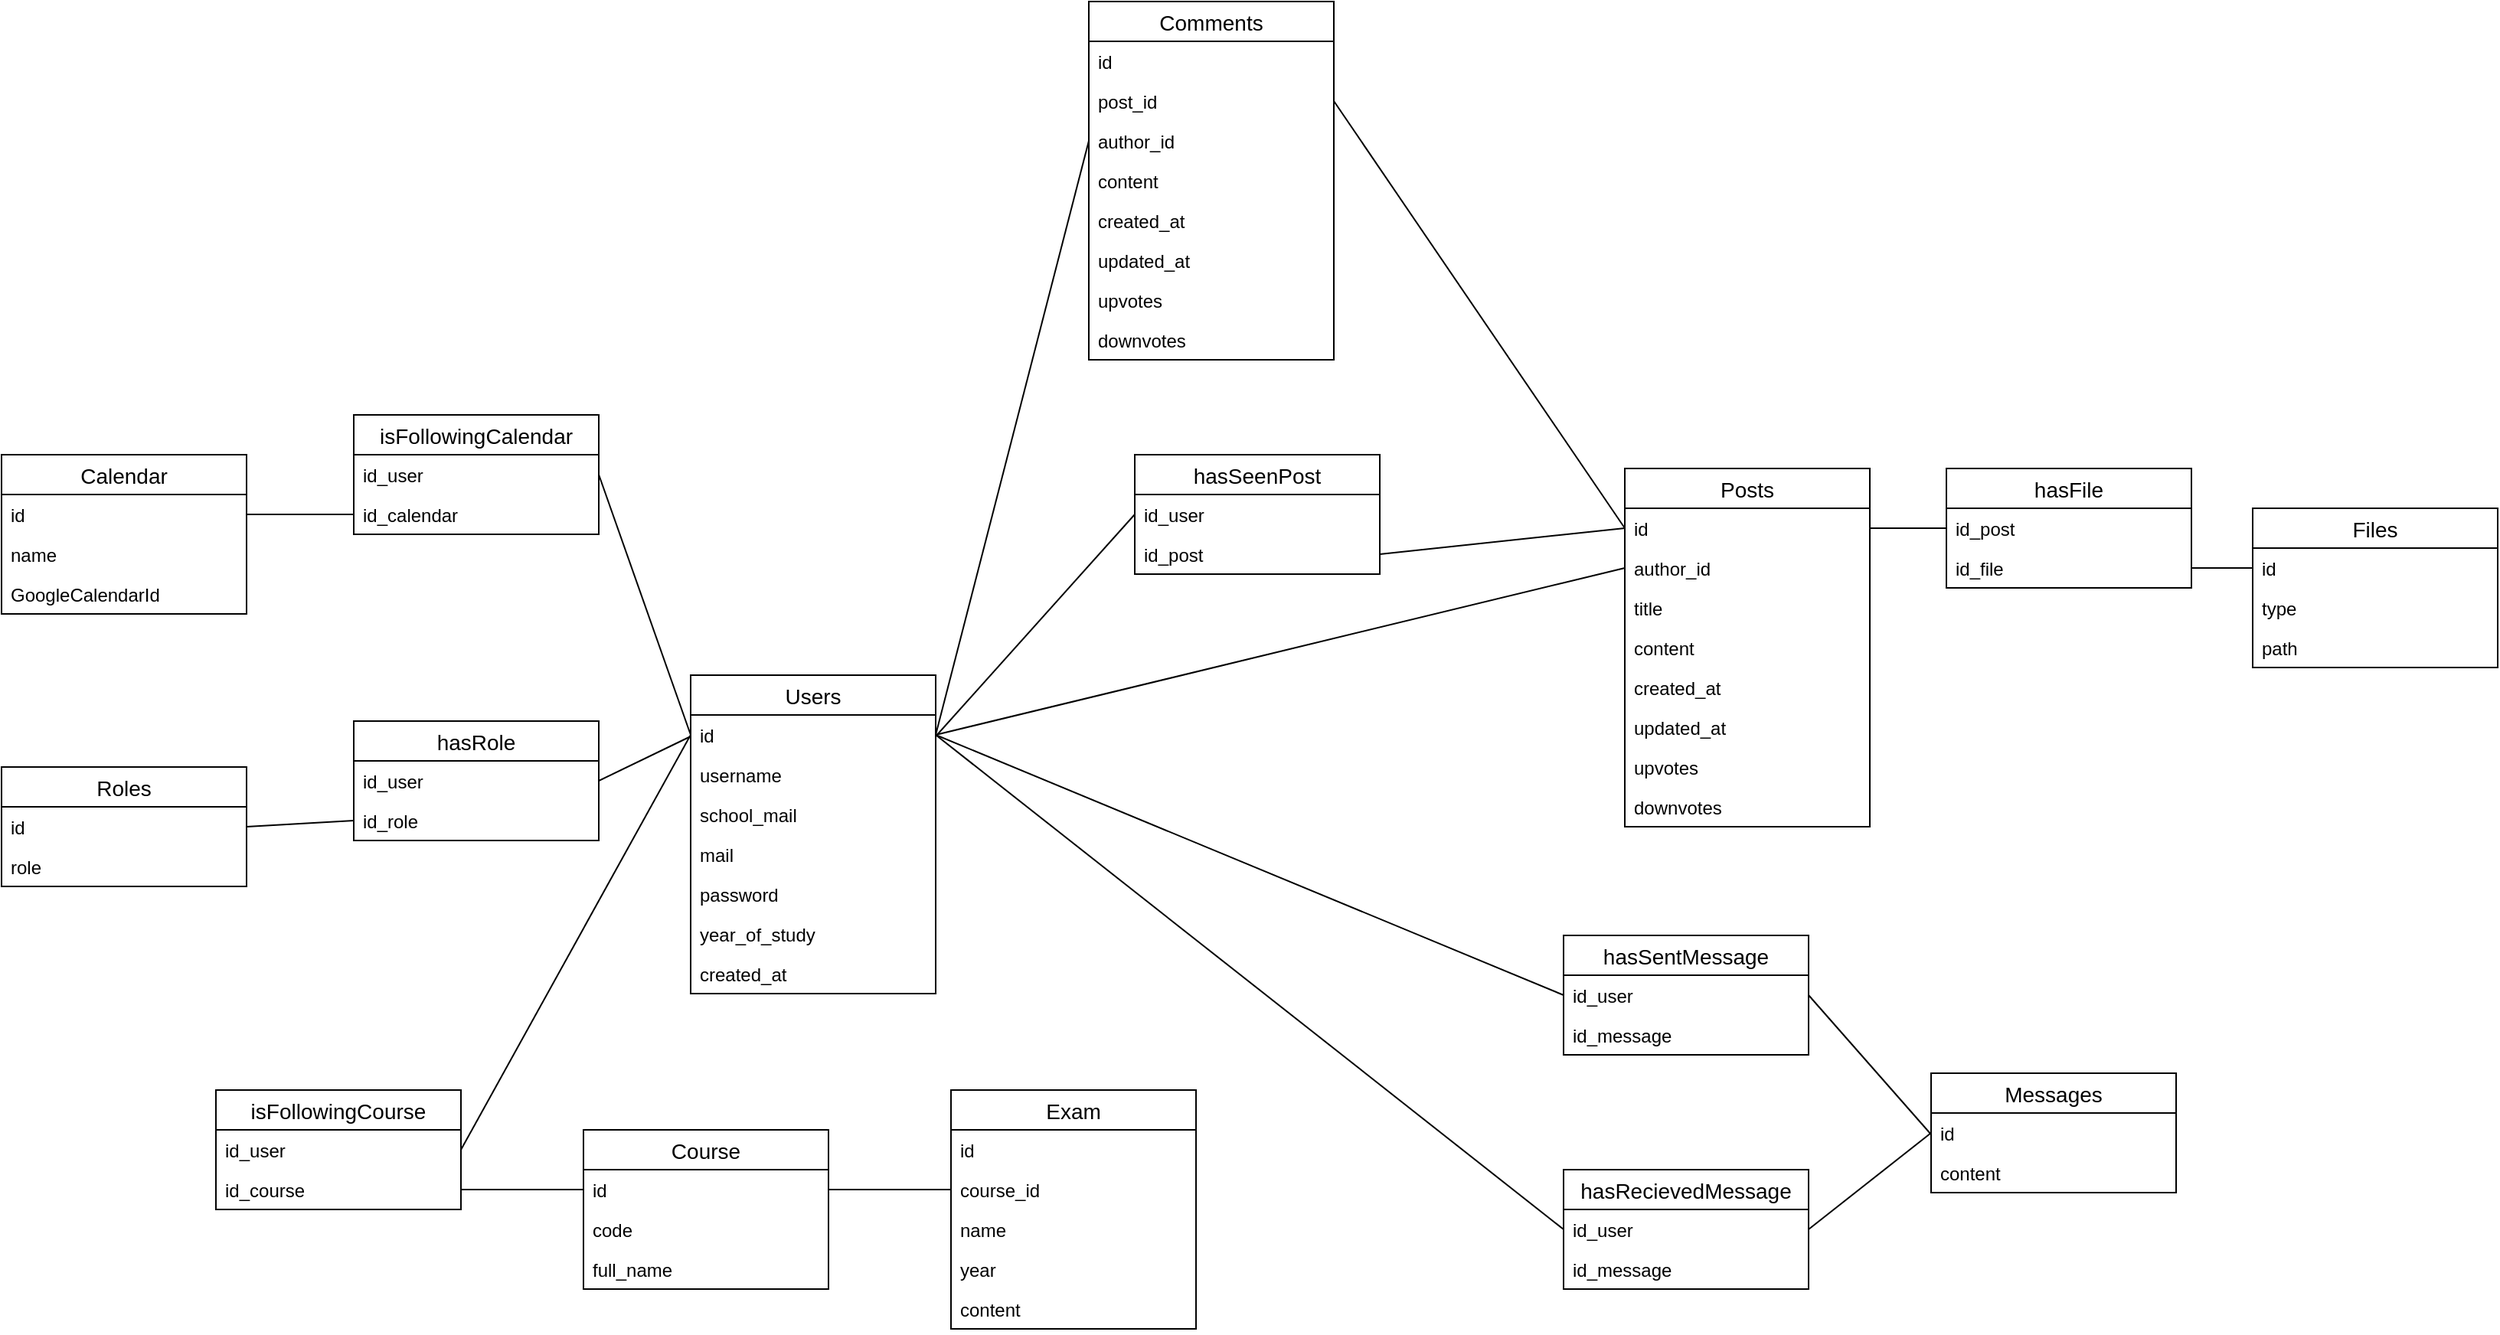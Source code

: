 <mxfile version="12.1.7" type="device" pages="1"><diagram id="4yTbLP6t9a6h_DhzCa4y" name="db_scheme"><mxGraphModel dx="2506" dy="2062" grid="1" gridSize="10" guides="1" tooltips="1" connect="1" arrows="1" fold="1" page="1" pageScale="1" pageWidth="850" pageHeight="1100" math="0" shadow="0"><root><mxCell id="0"/><mxCell id="1" parent="0"/><mxCell id="abIItij-NzjFrloqFSws-5" value="Users" style="swimlane;fontStyle=0;childLayout=stackLayout;horizontal=1;startSize=26;horizontalStack=0;resizeParent=1;resizeParentMax=0;resizeLast=0;collapsible=1;marginBottom=0;align=center;fontSize=14;" parent="1" vertex="1"><mxGeometry x="340" y="240" width="160" height="208" as="geometry"/></mxCell><mxCell id="abIItij-NzjFrloqFSws-6" value="id&#10;" style="text;strokeColor=none;fillColor=none;spacingLeft=4;spacingRight=4;overflow=hidden;rotatable=0;points=[[0,0.5],[1,0.5]];portConstraint=eastwest;fontSize=12;" parent="abIItij-NzjFrloqFSws-5" vertex="1"><mxGeometry y="26" width="160" height="26" as="geometry"/></mxCell><mxCell id="abIItij-NzjFrloqFSws-7" value="username" style="text;strokeColor=none;fillColor=none;spacingLeft=4;spacingRight=4;overflow=hidden;rotatable=0;points=[[0,0.5],[1,0.5]];portConstraint=eastwest;fontSize=12;" parent="abIItij-NzjFrloqFSws-5" vertex="1"><mxGeometry y="52" width="160" height="26" as="geometry"/></mxCell><mxCell id="abIItij-NzjFrloqFSws-8" value="school_mail" style="text;strokeColor=none;fillColor=none;spacingLeft=4;spacingRight=4;overflow=hidden;rotatable=0;points=[[0,0.5],[1,0.5]];portConstraint=eastwest;fontSize=12;" parent="abIItij-NzjFrloqFSws-5" vertex="1"><mxGeometry y="78" width="160" height="26" as="geometry"/></mxCell><mxCell id="abIItij-NzjFrloqFSws-9" value="mail" style="text;strokeColor=none;fillColor=none;spacingLeft=4;spacingRight=4;overflow=hidden;rotatable=0;points=[[0,0.5],[1,0.5]];portConstraint=eastwest;fontSize=12;" parent="abIItij-NzjFrloqFSws-5" vertex="1"><mxGeometry y="104" width="160" height="26" as="geometry"/></mxCell><mxCell id="abIItij-NzjFrloqFSws-10" value="password" style="text;strokeColor=none;fillColor=none;spacingLeft=4;spacingRight=4;overflow=hidden;rotatable=0;points=[[0,0.5],[1,0.5]];portConstraint=eastwest;fontSize=12;" parent="abIItij-NzjFrloqFSws-5" vertex="1"><mxGeometry y="130" width="160" height="26" as="geometry"/></mxCell><mxCell id="abIItij-NzjFrloqFSws-11" value="year_of_study" style="text;strokeColor=none;fillColor=none;spacingLeft=4;spacingRight=4;overflow=hidden;rotatable=0;points=[[0,0.5],[1,0.5]];portConstraint=eastwest;fontSize=12;" parent="abIItij-NzjFrloqFSws-5" vertex="1"><mxGeometry y="156" width="160" height="26" as="geometry"/></mxCell><mxCell id="abIItij-NzjFrloqFSws-12" value="created_at" style="text;strokeColor=none;fillColor=none;spacingLeft=4;spacingRight=4;overflow=hidden;rotatable=0;points=[[0,0.5],[1,0.5]];portConstraint=eastwest;fontSize=12;" parent="abIItij-NzjFrloqFSws-5" vertex="1"><mxGeometry y="182" width="160" height="26" as="geometry"/></mxCell><mxCell id="abIItij-NzjFrloqFSws-55" style="rounded=0;orthogonalLoop=1;jettySize=auto;html=1;exitX=1;exitY=0.5;exitDx=0;exitDy=0;entryX=0;entryY=0.5;entryDx=0;entryDy=0;endArrow=none;endFill=0;" parent="1" source="abIItij-NzjFrloqFSws-6" target="abIItij-NzjFrloqFSws-16" edge="1"><mxGeometry relative="1" as="geometry"/></mxCell><mxCell id="abIItij-NzjFrloqFSws-63" style="rounded=0;orthogonalLoop=1;jettySize=auto;html=1;exitX=1;exitY=0.5;exitDx=0;exitDy=0;entryX=0;entryY=0.5;entryDx=0;entryDy=0;endArrow=none;endFill=0;" parent="1" source="abIItij-NzjFrloqFSws-60" target="abIItij-NzjFrloqFSws-15" edge="1"><mxGeometry relative="1" as="geometry"/></mxCell><mxCell id="abIItij-NzjFrloqFSws-68" style="rounded=0;orthogonalLoop=1;jettySize=auto;html=1;exitX=1;exitY=0.5;exitDx=0;exitDy=0;entryX=0;entryY=0.5;entryDx=0;entryDy=0;endArrow=none;endFill=0;" parent="1" source="abIItij-NzjFrloqFSws-15" target="abIItij-NzjFrloqFSws-64" edge="1"><mxGeometry relative="1" as="geometry"/></mxCell><mxCell id="abIItij-NzjFrloqFSws-88" style="rounded=0;orthogonalLoop=1;jettySize=auto;html=1;exitX=1;exitY=0.5;exitDx=0;exitDy=0;entryX=0;entryY=0.5;entryDx=0;entryDy=0;endArrow=none;endFill=0;" parent="1" source="abIItij-NzjFrloqFSws-6" target="abIItij-NzjFrloqFSws-84" edge="1"><mxGeometry relative="1" as="geometry"/></mxCell><mxCell id="abIItij-NzjFrloqFSws-89" style="rounded=0;orthogonalLoop=1;jettySize=auto;html=1;exitX=1;exitY=0.5;exitDx=0;exitDy=0;entryX=0;entryY=0.5;entryDx=0;entryDy=0;endArrow=none;endFill=0;" parent="1" source="abIItij-NzjFrloqFSws-6" target="abIItij-NzjFrloqFSws-26" edge="1"><mxGeometry relative="1" as="geometry"/></mxCell><mxCell id="abIItij-NzjFrloqFSws-94" style="rounded=0;orthogonalLoop=1;jettySize=auto;html=1;exitX=1;exitY=0.5;exitDx=0;exitDy=0;entryX=0;entryY=0.5;entryDx=0;entryDy=0;endArrow=none;endFill=0;" parent="1" source="abIItij-NzjFrloqFSws-6" target="abIItij-NzjFrloqFSws-91" edge="1"><mxGeometry relative="1" as="geometry"/></mxCell><mxCell id="abIItij-NzjFrloqFSws-95" style="rounded=0;orthogonalLoop=1;jettySize=auto;html=1;exitX=1;exitY=0.5;exitDx=0;exitDy=0;entryX=0;entryY=0.5;entryDx=0;entryDy=0;endArrow=none;endFill=0;" parent="1" source="abIItij-NzjFrloqFSws-25" target="abIItij-NzjFrloqFSws-15" edge="1"><mxGeometry relative="1" as="geometry"/></mxCell><mxCell id="abIItij-NzjFrloqFSws-83" value="hasSentMessage" style="swimlane;fontStyle=0;childLayout=stackLayout;horizontal=1;startSize=26;horizontalStack=0;resizeParent=1;resizeParentMax=0;resizeLast=0;collapsible=1;marginBottom=0;align=center;fontSize=14;" parent="1" vertex="1"><mxGeometry x="910" y="410" width="160" height="78" as="geometry"/></mxCell><mxCell id="abIItij-NzjFrloqFSws-84" value="id_user" style="text;strokeColor=none;fillColor=none;spacingLeft=4;spacingRight=4;overflow=hidden;rotatable=0;points=[[0,0.5],[1,0.5]];portConstraint=eastwest;fontSize=12;" parent="abIItij-NzjFrloqFSws-83" vertex="1"><mxGeometry y="26" width="160" height="26" as="geometry"/></mxCell><mxCell id="abIItij-NzjFrloqFSws-85" value="id_message" style="text;strokeColor=none;fillColor=none;spacingLeft=4;spacingRight=4;overflow=hidden;rotatable=0;points=[[0,0.5],[1,0.5]];portConstraint=eastwest;fontSize=12;" parent="abIItij-NzjFrloqFSws-83" vertex="1"><mxGeometry y="52" width="160" height="26" as="geometry"/></mxCell><mxCell id="abIItij-NzjFrloqFSws-96" style="edgeStyle=none;rounded=0;orthogonalLoop=1;jettySize=auto;html=1;exitX=1;exitY=0.5;exitDx=0;exitDy=0;endArrow=none;endFill=0;" parent="1" source="abIItij-NzjFrloqFSws-71" edge="1"><mxGeometry relative="1" as="geometry"><mxPoint x="340" y="280" as="targetPoint"/></mxGeometry></mxCell><mxCell id="abIItij-NzjFrloqFSws-98" style="edgeStyle=none;rounded=0;orthogonalLoop=1;jettySize=auto;html=1;exitX=1;exitY=0.5;exitDx=0;exitDy=0;entryX=0;entryY=0.5;entryDx=0;entryDy=0;endArrow=none;endFill=0;" parent="1" source="abIItij-NzjFrloqFSws-66" target="abIItij-NzjFrloqFSws-33" edge="1"><mxGeometry relative="1" as="geometry"/></mxCell><mxCell id="abIItij-NzjFrloqFSws-58" value="hasSeenPost" style="swimlane;fontStyle=0;childLayout=stackLayout;horizontal=1;startSize=26;horizontalStack=0;resizeParent=1;resizeParentMax=0;resizeLast=0;collapsible=1;marginBottom=0;align=center;fontSize=14;" parent="1" vertex="1"><mxGeometry x="630" y="96" width="160" height="78" as="geometry"/></mxCell><mxCell id="abIItij-NzjFrloqFSws-59" value="id_user" style="text;strokeColor=none;fillColor=none;spacingLeft=4;spacingRight=4;overflow=hidden;rotatable=0;points=[[0,0.5],[1,0.5]];portConstraint=eastwest;fontSize=12;" parent="abIItij-NzjFrloqFSws-58" vertex="1"><mxGeometry y="26" width="160" height="26" as="geometry"/></mxCell><mxCell id="abIItij-NzjFrloqFSws-60" value="id_post" style="text;strokeColor=none;fillColor=none;spacingLeft=4;spacingRight=4;overflow=hidden;rotatable=0;points=[[0,0.5],[1,0.5]];portConstraint=eastwest;fontSize=12;" parent="abIItij-NzjFrloqFSws-58" vertex="1"><mxGeometry y="52" width="160" height="26" as="geometry"/></mxCell><mxCell id="abIItij-NzjFrloqFSws-99" style="edgeStyle=none;rounded=0;orthogonalLoop=1;jettySize=auto;html=1;exitX=0;exitY=0.5;exitDx=0;exitDy=0;endArrow=none;endFill=0;" parent="1" source="abIItij-NzjFrloqFSws-59" edge="1"><mxGeometry relative="1" as="geometry"><mxPoint x="500" y="280" as="targetPoint"/></mxGeometry></mxCell><mxCell id="abIItij-NzjFrloqFSws-14" value="Posts" style="swimlane;fontStyle=0;childLayout=stackLayout;horizontal=1;startSize=26;horizontalStack=0;resizeParent=1;resizeParentMax=0;resizeLast=0;collapsible=1;marginBottom=0;align=center;fontSize=14;" parent="1" vertex="1"><mxGeometry x="950" y="105" width="160" height="234" as="geometry"/></mxCell><mxCell id="abIItij-NzjFrloqFSws-15" value="id" style="text;strokeColor=none;fillColor=none;spacingLeft=4;spacingRight=4;overflow=hidden;rotatable=0;points=[[0,0.5],[1,0.5]];portConstraint=eastwest;fontSize=12;" parent="abIItij-NzjFrloqFSws-14" vertex="1"><mxGeometry y="26" width="160" height="26" as="geometry"/></mxCell><mxCell id="abIItij-NzjFrloqFSws-16" value="author_id" style="text;strokeColor=none;fillColor=none;spacingLeft=4;spacingRight=4;overflow=hidden;rotatable=0;points=[[0,0.5],[1,0.5]];portConstraint=eastwest;fontSize=12;" parent="abIItij-NzjFrloqFSws-14" vertex="1"><mxGeometry y="52" width="160" height="26" as="geometry"/></mxCell><mxCell id="abIItij-NzjFrloqFSws-17" value="title" style="text;strokeColor=none;fillColor=none;spacingLeft=4;spacingRight=4;overflow=hidden;rotatable=0;points=[[0,0.5],[1,0.5]];portConstraint=eastwest;fontSize=12;" parent="abIItij-NzjFrloqFSws-14" vertex="1"><mxGeometry y="78" width="160" height="26" as="geometry"/></mxCell><mxCell id="abIItij-NzjFrloqFSws-18" value="content" style="text;strokeColor=none;fillColor=none;spacingLeft=4;spacingRight=4;overflow=hidden;rotatable=0;points=[[0,0.5],[1,0.5]];portConstraint=eastwest;fontSize=12;" parent="abIItij-NzjFrloqFSws-14" vertex="1"><mxGeometry y="104" width="160" height="26" as="geometry"/></mxCell><mxCell id="abIItij-NzjFrloqFSws-19" value="created_at" style="text;strokeColor=none;fillColor=none;spacingLeft=4;spacingRight=4;overflow=hidden;rotatable=0;points=[[0,0.5],[1,0.5]];portConstraint=eastwest;fontSize=12;" parent="abIItij-NzjFrloqFSws-14" vertex="1"><mxGeometry y="130" width="160" height="26" as="geometry"/></mxCell><mxCell id="abIItij-NzjFrloqFSws-22" value="updated_at" style="text;strokeColor=none;fillColor=none;spacingLeft=4;spacingRight=4;overflow=hidden;rotatable=0;points=[[0,0.5],[1,0.5]];portConstraint=eastwest;fontSize=12;" parent="abIItij-NzjFrloqFSws-14" vertex="1"><mxGeometry y="156" width="160" height="26" as="geometry"/></mxCell><mxCell id="abIItij-NzjFrloqFSws-20" value="upvotes" style="text;strokeColor=none;fillColor=none;spacingLeft=4;spacingRight=4;overflow=hidden;rotatable=0;points=[[0,0.5],[1,0.5]];portConstraint=eastwest;fontSize=12;" parent="abIItij-NzjFrloqFSws-14" vertex="1"><mxGeometry y="182" width="160" height="26" as="geometry"/></mxCell><mxCell id="abIItij-NzjFrloqFSws-21" value="downvotes" style="text;strokeColor=none;fillColor=none;spacingLeft=4;spacingRight=4;overflow=hidden;rotatable=0;points=[[0,0.5],[1,0.5]];portConstraint=eastwest;fontSize=12;" parent="abIItij-NzjFrloqFSws-14" vertex="1"><mxGeometry y="208" width="160" height="26" as="geometry"/></mxCell><mxCell id="abIItij-NzjFrloqFSws-23" value="Comments" style="swimlane;fontStyle=0;childLayout=stackLayout;horizontal=1;startSize=26;horizontalStack=0;resizeParent=1;resizeParentMax=0;resizeLast=0;collapsible=1;marginBottom=0;align=center;fontSize=14;" parent="1" vertex="1"><mxGeometry x="600" y="-200" width="160" height="234" as="geometry"/></mxCell><mxCell id="abIItij-NzjFrloqFSws-24" value="id" style="text;strokeColor=none;fillColor=none;spacingLeft=4;spacingRight=4;overflow=hidden;rotatable=0;points=[[0,0.5],[1,0.5]];portConstraint=eastwest;fontSize=12;" parent="abIItij-NzjFrloqFSws-23" vertex="1"><mxGeometry y="26" width="160" height="26" as="geometry"/></mxCell><mxCell id="abIItij-NzjFrloqFSws-25" value="post_id" style="text;strokeColor=none;fillColor=none;spacingLeft=4;spacingRight=4;overflow=hidden;rotatable=0;points=[[0,0.5],[1,0.5]];portConstraint=eastwest;fontSize=12;" parent="abIItij-NzjFrloqFSws-23" vertex="1"><mxGeometry y="52" width="160" height="26" as="geometry"/></mxCell><mxCell id="abIItij-NzjFrloqFSws-26" value="author_id" style="text;strokeColor=none;fillColor=none;spacingLeft=4;spacingRight=4;overflow=hidden;rotatable=0;points=[[0,0.5],[1,0.5]];portConstraint=eastwest;fontSize=12;" parent="abIItij-NzjFrloqFSws-23" vertex="1"><mxGeometry y="78" width="160" height="26" as="geometry"/></mxCell><mxCell id="abIItij-NzjFrloqFSws-27" value="content" style="text;strokeColor=none;fillColor=none;spacingLeft=4;spacingRight=4;overflow=hidden;rotatable=0;points=[[0,0.5],[1,0.5]];portConstraint=eastwest;fontSize=12;" parent="abIItij-NzjFrloqFSws-23" vertex="1"><mxGeometry y="104" width="160" height="26" as="geometry"/></mxCell><mxCell id="abIItij-NzjFrloqFSws-28" value="created_at" style="text;strokeColor=none;fillColor=none;spacingLeft=4;spacingRight=4;overflow=hidden;rotatable=0;points=[[0,0.5],[1,0.5]];portConstraint=eastwest;fontSize=12;" parent="abIItij-NzjFrloqFSws-23" vertex="1"><mxGeometry y="130" width="160" height="26" as="geometry"/></mxCell><mxCell id="abIItij-NzjFrloqFSws-30" value="updated_at" style="text;strokeColor=none;fillColor=none;spacingLeft=4;spacingRight=4;overflow=hidden;rotatable=0;points=[[0,0.5],[1,0.5]];portConstraint=eastwest;fontSize=12;" parent="abIItij-NzjFrloqFSws-23" vertex="1"><mxGeometry y="156" width="160" height="26" as="geometry"/></mxCell><mxCell id="abIItij-NzjFrloqFSws-29" value="upvotes" style="text;strokeColor=none;fillColor=none;spacingLeft=4;spacingRight=4;overflow=hidden;rotatable=0;points=[[0,0.5],[1,0.5]];portConstraint=eastwest;fontSize=12;" parent="abIItij-NzjFrloqFSws-23" vertex="1"><mxGeometry y="182" width="160" height="26" as="geometry"/></mxCell><mxCell id="abIItij-NzjFrloqFSws-31" value="downvotes&#10;" style="text;strokeColor=none;fillColor=none;spacingLeft=4;spacingRight=4;overflow=hidden;rotatable=0;points=[[0,0.5],[1,0.5]];portConstraint=eastwest;fontSize=12;" parent="abIItij-NzjFrloqFSws-23" vertex="1"><mxGeometry y="208" width="160" height="26" as="geometry"/></mxCell><mxCell id="abIItij-NzjFrloqFSws-70" value="hasRole" style="swimlane;fontStyle=0;childLayout=stackLayout;horizontal=1;startSize=26;horizontalStack=0;resizeParent=1;resizeParentMax=0;resizeLast=0;collapsible=1;marginBottom=0;align=center;fontSize=14;" parent="1" vertex="1"><mxGeometry x="120" y="270" width="160" height="78" as="geometry"/></mxCell><mxCell id="abIItij-NzjFrloqFSws-71" value="id_user" style="text;strokeColor=none;fillColor=none;spacingLeft=4;spacingRight=4;overflow=hidden;rotatable=0;points=[[0,0.5],[1,0.5]];portConstraint=eastwest;fontSize=12;" parent="abIItij-NzjFrloqFSws-70" vertex="1"><mxGeometry y="26" width="160" height="26" as="geometry"/></mxCell><mxCell id="abIItij-NzjFrloqFSws-72" value="id_role" style="text;strokeColor=none;fillColor=none;spacingLeft=4;spacingRight=4;overflow=hidden;rotatable=0;points=[[0,0.5],[1,0.5]];portConstraint=eastwest;fontSize=12;" parent="abIItij-NzjFrloqFSws-70" vertex="1"><mxGeometry y="52" width="160" height="26" as="geometry"/></mxCell><mxCell id="abIItij-NzjFrloqFSws-100" style="edgeStyle=none;rounded=0;orthogonalLoop=1;jettySize=auto;html=1;exitX=1;exitY=0.5;exitDx=0;exitDy=0;entryX=0;entryY=0.5;entryDx=0;entryDy=0;endArrow=none;endFill=0;" parent="1" source="abIItij-NzjFrloqFSws-42" target="abIItij-NzjFrloqFSws-72" edge="1"><mxGeometry relative="1" as="geometry"/></mxCell><mxCell id="abIItij-NzjFrloqFSws-76" value="isFollowingCourse" style="swimlane;fontStyle=0;childLayout=stackLayout;horizontal=1;startSize=26;horizontalStack=0;resizeParent=1;resizeParentMax=0;resizeLast=0;collapsible=1;marginBottom=0;align=center;fontSize=14;" parent="1" vertex="1"><mxGeometry x="30" y="511" width="160" height="78" as="geometry"/></mxCell><mxCell id="abIItij-NzjFrloqFSws-77" value="id_user" style="text;strokeColor=none;fillColor=none;spacingLeft=4;spacingRight=4;overflow=hidden;rotatable=0;points=[[0,0.5],[1,0.5]];portConstraint=eastwest;fontSize=12;" parent="abIItij-NzjFrloqFSws-76" vertex="1"><mxGeometry y="26" width="160" height="26" as="geometry"/></mxCell><mxCell id="abIItij-NzjFrloqFSws-78" value="id_course" style="text;strokeColor=none;fillColor=none;spacingLeft=4;spacingRight=4;overflow=hidden;rotatable=0;points=[[0,0.5],[1,0.5]];portConstraint=eastwest;fontSize=12;" parent="abIItij-NzjFrloqFSws-76" vertex="1"><mxGeometry y="52" width="160" height="26" as="geometry"/></mxCell><mxCell id="abIItij-NzjFrloqFSws-101" style="edgeStyle=none;rounded=0;orthogonalLoop=1;jettySize=auto;html=1;exitX=1;exitY=0.5;exitDx=0;exitDy=0;entryX=0;entryY=0.5;entryDx=0;entryDy=0;endArrow=none;endFill=0;" parent="1" source="abIItij-NzjFrloqFSws-77" target="abIItij-NzjFrloqFSws-6" edge="1"><mxGeometry relative="1" as="geometry"/></mxCell><mxCell id="abIItij-NzjFrloqFSws-102" style="edgeStyle=none;rounded=0;orthogonalLoop=1;jettySize=auto;html=1;exitX=1;exitY=0.5;exitDx=0;exitDy=0;entryX=0;entryY=0.5;entryDx=0;entryDy=0;endArrow=none;endFill=0;" parent="1" source="abIItij-NzjFrloqFSws-78" target="abIItij-NzjFrloqFSws-46" edge="1"><mxGeometry relative="1" as="geometry"/></mxCell><mxCell id="abIItij-NzjFrloqFSws-103" style="edgeStyle=none;rounded=0;orthogonalLoop=1;jettySize=auto;html=1;exitX=0;exitY=0.5;exitDx=0;exitDy=0;entryX=1;entryY=0.5;entryDx=0;entryDy=0;endArrow=none;endFill=0;" parent="1" source="abIItij-NzjFrloqFSws-51" target="abIItij-NzjFrloqFSws-46" edge="1"><mxGeometry relative="1" as="geometry"/></mxCell><mxCell id="abIItij-NzjFrloqFSws-45" value="Course" style="swimlane;fontStyle=0;childLayout=stackLayout;horizontal=1;startSize=26;horizontalStack=0;resizeParent=1;resizeParentMax=0;resizeLast=0;collapsible=1;marginBottom=0;align=center;fontSize=14;" parent="1" vertex="1"><mxGeometry x="270" y="537" width="160" height="104" as="geometry"/></mxCell><mxCell id="abIItij-NzjFrloqFSws-46" value="id" style="text;strokeColor=none;fillColor=none;spacingLeft=4;spacingRight=4;overflow=hidden;rotatable=0;points=[[0,0.5],[1,0.5]];portConstraint=eastwest;fontSize=12;" parent="abIItij-NzjFrloqFSws-45" vertex="1"><mxGeometry y="26" width="160" height="26" as="geometry"/></mxCell><mxCell id="abIItij-NzjFrloqFSws-47" value="code" style="text;strokeColor=none;fillColor=none;spacingLeft=4;spacingRight=4;overflow=hidden;rotatable=0;points=[[0,0.5],[1,0.5]];portConstraint=eastwest;fontSize=12;" parent="abIItij-NzjFrloqFSws-45" vertex="1"><mxGeometry y="52" width="160" height="26" as="geometry"/></mxCell><mxCell id="abIItij-NzjFrloqFSws-48" value="full_name" style="text;strokeColor=none;fillColor=none;spacingLeft=4;spacingRight=4;overflow=hidden;rotatable=0;points=[[0,0.5],[1,0.5]];portConstraint=eastwest;fontSize=12;" parent="abIItij-NzjFrloqFSws-45" vertex="1"><mxGeometry y="78" width="160" height="26" as="geometry"/></mxCell><mxCell id="abIItij-NzjFrloqFSws-49" value="Exam" style="swimlane;fontStyle=0;childLayout=stackLayout;horizontal=1;startSize=26;horizontalStack=0;resizeParent=1;resizeParentMax=0;resizeLast=0;collapsible=1;marginBottom=0;align=center;fontSize=14;" parent="1" vertex="1"><mxGeometry x="510" y="511" width="160" height="156" as="geometry"/></mxCell><mxCell id="abIItij-NzjFrloqFSws-50" value="id" style="text;strokeColor=none;fillColor=none;spacingLeft=4;spacingRight=4;overflow=hidden;rotatable=0;points=[[0,0.5],[1,0.5]];portConstraint=eastwest;fontSize=12;" parent="abIItij-NzjFrloqFSws-49" vertex="1"><mxGeometry y="26" width="160" height="26" as="geometry"/></mxCell><mxCell id="abIItij-NzjFrloqFSws-51" value="course_id" style="text;strokeColor=none;fillColor=none;spacingLeft=4;spacingRight=4;overflow=hidden;rotatable=0;points=[[0,0.5],[1,0.5]];portConstraint=eastwest;fontSize=12;" parent="abIItij-NzjFrloqFSws-49" vertex="1"><mxGeometry y="52" width="160" height="26" as="geometry"/></mxCell><mxCell id="abIItij-NzjFrloqFSws-52" value="name" style="text;strokeColor=none;fillColor=none;spacingLeft=4;spacingRight=4;overflow=hidden;rotatable=0;points=[[0,0.5],[1,0.5]];portConstraint=eastwest;fontSize=12;" parent="abIItij-NzjFrloqFSws-49" vertex="1"><mxGeometry y="78" width="160" height="26" as="geometry"/></mxCell><mxCell id="abIItij-NzjFrloqFSws-53" value="year" style="text;strokeColor=none;fillColor=none;spacingLeft=4;spacingRight=4;overflow=hidden;rotatable=0;points=[[0,0.5],[1,0.5]];portConstraint=eastwest;fontSize=12;" parent="abIItij-NzjFrloqFSws-49" vertex="1"><mxGeometry y="104" width="160" height="26" as="geometry"/></mxCell><mxCell id="abIItij-NzjFrloqFSws-54" value="content" style="text;strokeColor=none;fillColor=none;spacingLeft=4;spacingRight=4;overflow=hidden;rotatable=0;points=[[0,0.5],[1,0.5]];portConstraint=eastwest;fontSize=12;" parent="abIItij-NzjFrloqFSws-49" vertex="1"><mxGeometry y="130" width="160" height="26" as="geometry"/></mxCell><mxCell id="abIItij-NzjFrloqFSws-36" value="Messages" style="swimlane;fontStyle=0;childLayout=stackLayout;horizontal=1;startSize=26;horizontalStack=0;resizeParent=1;resizeParentMax=0;resizeLast=0;collapsible=1;marginBottom=0;align=center;fontSize=14;" parent="1" vertex="1"><mxGeometry x="1150" y="500" width="160" height="78" as="geometry"/></mxCell><mxCell id="abIItij-NzjFrloqFSws-37" value="id" style="text;strokeColor=none;fillColor=none;spacingLeft=4;spacingRight=4;overflow=hidden;rotatable=0;points=[[0,0.5],[1,0.5]];portConstraint=eastwest;fontSize=12;" parent="abIItij-NzjFrloqFSws-36" vertex="1"><mxGeometry y="26" width="160" height="26" as="geometry"/></mxCell><mxCell id="abIItij-NzjFrloqFSws-38" value="content" style="text;strokeColor=none;fillColor=none;spacingLeft=4;spacingRight=4;overflow=hidden;rotatable=0;points=[[0,0.5],[1,0.5]];portConstraint=eastwest;fontSize=12;" parent="abIItij-NzjFrloqFSws-36" vertex="1"><mxGeometry y="52" width="160" height="26" as="geometry"/></mxCell><mxCell id="abIItij-NzjFrloqFSws-90" value="hasRecievedMessage" style="swimlane;fontStyle=0;childLayout=stackLayout;horizontal=1;startSize=26;horizontalStack=0;resizeParent=1;resizeParentMax=0;resizeLast=0;collapsible=1;marginBottom=0;align=center;fontSize=14;" parent="1" vertex="1"><mxGeometry x="910" y="563" width="160" height="78" as="geometry"/></mxCell><mxCell id="abIItij-NzjFrloqFSws-91" value="id_user" style="text;strokeColor=none;fillColor=none;spacingLeft=4;spacingRight=4;overflow=hidden;rotatable=0;points=[[0,0.5],[1,0.5]];portConstraint=eastwest;fontSize=12;" parent="abIItij-NzjFrloqFSws-90" vertex="1"><mxGeometry y="26" width="160" height="26" as="geometry"/></mxCell><mxCell id="abIItij-NzjFrloqFSws-92" value="id_message" style="text;strokeColor=none;fillColor=none;spacingLeft=4;spacingRight=4;overflow=hidden;rotatable=0;points=[[0,0.5],[1,0.5]];portConstraint=eastwest;fontSize=12;" parent="abIItij-NzjFrloqFSws-90" vertex="1"><mxGeometry y="52" width="160" height="26" as="geometry"/></mxCell><mxCell id="abIItij-NzjFrloqFSws-104" style="edgeStyle=none;rounded=0;orthogonalLoop=1;jettySize=auto;html=1;exitX=1;exitY=0.5;exitDx=0;exitDy=0;entryX=0;entryY=0.5;entryDx=0;entryDy=0;endArrow=none;endFill=0;" parent="1" source="abIItij-NzjFrloqFSws-91" target="abIItij-NzjFrloqFSws-37" edge="1"><mxGeometry relative="1" as="geometry"/></mxCell><mxCell id="abIItij-NzjFrloqFSws-105" style="edgeStyle=none;rounded=0;orthogonalLoop=1;jettySize=auto;html=1;exitX=1;exitY=0.5;exitDx=0;exitDy=0;endArrow=none;endFill=0;" parent="1" source="abIItij-NzjFrloqFSws-84" edge="1"><mxGeometry relative="1" as="geometry"><mxPoint x="1150" y="540" as="targetPoint"/></mxGeometry></mxCell><mxCell id="abIItij-NzjFrloqFSws-64" value="hasFile" style="swimlane;fontStyle=0;childLayout=stackLayout;horizontal=1;startSize=26;horizontalStack=0;resizeParent=1;resizeParentMax=0;resizeLast=0;collapsible=1;marginBottom=0;align=center;fontSize=14;" parent="1" vertex="1"><mxGeometry x="1160" y="105" width="160" height="78" as="geometry"/></mxCell><mxCell id="abIItij-NzjFrloqFSws-65" value="id_post" style="text;strokeColor=none;fillColor=none;spacingLeft=4;spacingRight=4;overflow=hidden;rotatable=0;points=[[0,0.5],[1,0.5]];portConstraint=eastwest;fontSize=12;" parent="abIItij-NzjFrloqFSws-64" vertex="1"><mxGeometry y="26" width="160" height="26" as="geometry"/></mxCell><mxCell id="abIItij-NzjFrloqFSws-66" value="id_file" style="text;strokeColor=none;fillColor=none;spacingLeft=4;spacingRight=4;overflow=hidden;rotatable=0;points=[[0,0.5],[1,0.5]];portConstraint=eastwest;fontSize=12;" parent="abIItij-NzjFrloqFSws-64" vertex="1"><mxGeometry y="52" width="160" height="26" as="geometry"/></mxCell><mxCell id="abIItij-NzjFrloqFSws-32" value="Files" style="swimlane;fontStyle=0;childLayout=stackLayout;horizontal=1;startSize=26;horizontalStack=0;resizeParent=1;resizeParentMax=0;resizeLast=0;collapsible=1;marginBottom=0;align=center;fontSize=14;" parent="1" vertex="1"><mxGeometry x="1360" y="131" width="160" height="104" as="geometry"/></mxCell><mxCell id="abIItij-NzjFrloqFSws-33" value="id" style="text;strokeColor=none;fillColor=none;spacingLeft=4;spacingRight=4;overflow=hidden;rotatable=0;points=[[0,0.5],[1,0.5]];portConstraint=eastwest;fontSize=12;" parent="abIItij-NzjFrloqFSws-32" vertex="1"><mxGeometry y="26" width="160" height="26" as="geometry"/></mxCell><mxCell id="abIItij-NzjFrloqFSws-34" value="type" style="text;strokeColor=none;fillColor=none;spacingLeft=4;spacingRight=4;overflow=hidden;rotatable=0;points=[[0,0.5],[1,0.5]];portConstraint=eastwest;fontSize=12;" parent="abIItij-NzjFrloqFSws-32" vertex="1"><mxGeometry y="52" width="160" height="26" as="geometry"/></mxCell><mxCell id="abIItij-NzjFrloqFSws-35" value="path" style="text;strokeColor=none;fillColor=none;spacingLeft=4;spacingRight=4;overflow=hidden;rotatable=0;points=[[0,0.5],[1,0.5]];portConstraint=eastwest;fontSize=12;" parent="abIItij-NzjFrloqFSws-32" vertex="1"><mxGeometry y="78" width="160" height="26" as="geometry"/></mxCell><mxCell id="abIItij-NzjFrloqFSws-41" value="Roles" style="swimlane;fontStyle=0;childLayout=stackLayout;horizontal=1;startSize=26;horizontalStack=0;resizeParent=1;resizeParentMax=0;resizeLast=0;collapsible=1;marginBottom=0;align=center;fontSize=14;" parent="1" vertex="1"><mxGeometry x="-110" y="300" width="160" height="78" as="geometry"/></mxCell><mxCell id="abIItij-NzjFrloqFSws-42" value="id" style="text;strokeColor=none;fillColor=none;spacingLeft=4;spacingRight=4;overflow=hidden;rotatable=0;points=[[0,0.5],[1,0.5]];portConstraint=eastwest;fontSize=12;" parent="abIItij-NzjFrloqFSws-41" vertex="1"><mxGeometry y="26" width="160" height="26" as="geometry"/></mxCell><mxCell id="abIItij-NzjFrloqFSws-43" value="role" style="text;strokeColor=none;fillColor=none;spacingLeft=4;spacingRight=4;overflow=hidden;rotatable=0;points=[[0,0.5],[1,0.5]];portConstraint=eastwest;fontSize=12;" parent="abIItij-NzjFrloqFSws-41" vertex="1"><mxGeometry y="52" width="160" height="26" as="geometry"/></mxCell><mxCell id="a0EIPq0wCGwNjNWmzoft-9" value="Calendar" style="swimlane;fontStyle=0;childLayout=stackLayout;horizontal=1;startSize=26;horizontalStack=0;resizeParent=1;resizeParentMax=0;resizeLast=0;collapsible=1;marginBottom=0;align=center;fontSize=14;" vertex="1" parent="1"><mxGeometry x="-110" y="96" width="160" height="104" as="geometry"/></mxCell><mxCell id="a0EIPq0wCGwNjNWmzoft-10" value="id" style="text;strokeColor=none;fillColor=none;spacingLeft=4;spacingRight=4;overflow=hidden;rotatable=0;points=[[0,0.5],[1,0.5]];portConstraint=eastwest;fontSize=12;" vertex="1" parent="a0EIPq0wCGwNjNWmzoft-9"><mxGeometry y="26" width="160" height="26" as="geometry"/></mxCell><mxCell id="a0EIPq0wCGwNjNWmzoft-11" value="name" style="text;strokeColor=none;fillColor=none;spacingLeft=4;spacingRight=4;overflow=hidden;rotatable=0;points=[[0,0.5],[1,0.5]];portConstraint=eastwest;fontSize=12;" vertex="1" parent="a0EIPq0wCGwNjNWmzoft-9"><mxGeometry y="52" width="160" height="26" as="geometry"/></mxCell><mxCell id="a0EIPq0wCGwNjNWmzoft-12" value="GoogleCalendarId" style="text;strokeColor=none;fillColor=none;spacingLeft=4;spacingRight=4;overflow=hidden;rotatable=0;points=[[0,0.5],[1,0.5]];portConstraint=eastwest;fontSize=12;" vertex="1" parent="a0EIPq0wCGwNjNWmzoft-9"><mxGeometry y="78" width="160" height="26" as="geometry"/></mxCell><mxCell id="a0EIPq0wCGwNjNWmzoft-15" value="isFollowingCalendar" style="swimlane;fontStyle=0;childLayout=stackLayout;horizontal=1;startSize=26;horizontalStack=0;resizeParent=1;resizeParentMax=0;resizeLast=0;collapsible=1;marginBottom=0;align=center;fontSize=14;" vertex="1" parent="1"><mxGeometry x="120" y="70" width="160" height="78" as="geometry"/></mxCell><mxCell id="a0EIPq0wCGwNjNWmzoft-16" value="id_user" style="text;strokeColor=none;fillColor=none;spacingLeft=4;spacingRight=4;overflow=hidden;rotatable=0;points=[[0,0.5],[1,0.5]];portConstraint=eastwest;fontSize=12;" vertex="1" parent="a0EIPq0wCGwNjNWmzoft-15"><mxGeometry y="26" width="160" height="26" as="geometry"/></mxCell><mxCell id="a0EIPq0wCGwNjNWmzoft-17" value="id_calendar" style="text;strokeColor=none;fillColor=none;spacingLeft=4;spacingRight=4;overflow=hidden;rotatable=0;points=[[0,0.5],[1,0.5]];portConstraint=eastwest;fontSize=12;" vertex="1" parent="a0EIPq0wCGwNjNWmzoft-15"><mxGeometry y="52" width="160" height="26" as="geometry"/></mxCell><mxCell id="a0EIPq0wCGwNjNWmzoft-19" style="rounded=0;orthogonalLoop=1;jettySize=auto;html=1;exitX=0;exitY=0.5;exitDx=0;exitDy=0;entryX=1;entryY=0.5;entryDx=0;entryDy=0;endArrow=none;endFill=0;" edge="1" parent="1" source="abIItij-NzjFrloqFSws-6" target="a0EIPq0wCGwNjNWmzoft-16"><mxGeometry relative="1" as="geometry"/></mxCell><mxCell id="a0EIPq0wCGwNjNWmzoft-21" style="edgeStyle=none;rounded=0;orthogonalLoop=1;jettySize=auto;html=1;exitX=0;exitY=0.5;exitDx=0;exitDy=0;entryX=1;entryY=0.5;entryDx=0;entryDy=0;endArrow=none;endFill=0;" edge="1" parent="1" source="a0EIPq0wCGwNjNWmzoft-17" target="a0EIPq0wCGwNjNWmzoft-10"><mxGeometry relative="1" as="geometry"/></mxCell></root></mxGraphModel></diagram></mxfile>